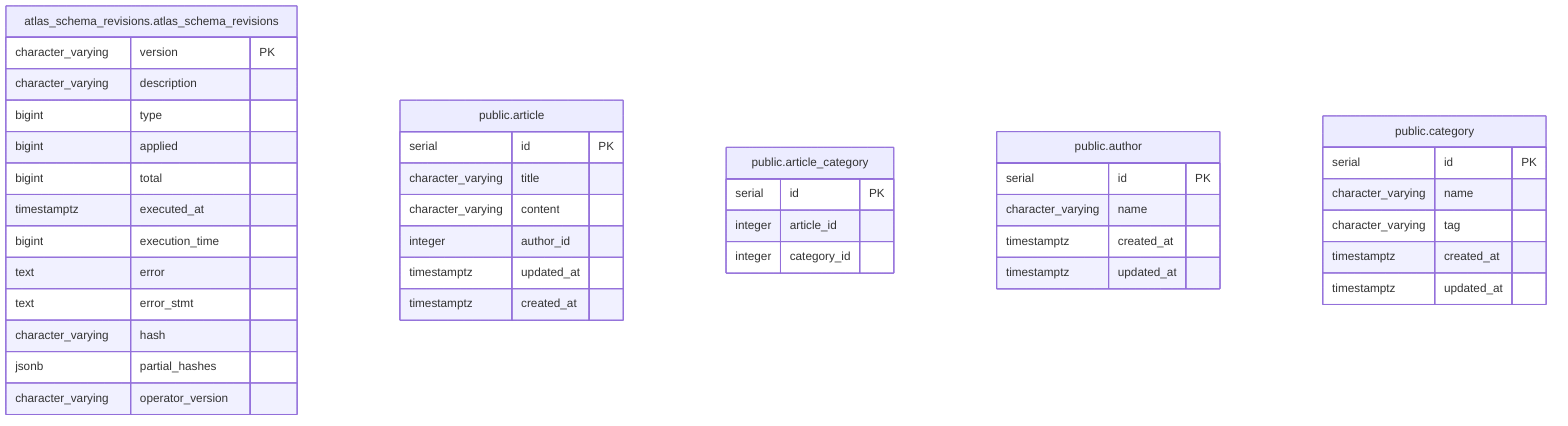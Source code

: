erDiagram
    atlas_schema_revisions_atlas_schema_revisions["atlas_schema_revisions.atlas_schema_revisions"] {
      character_varying version PK
      character_varying description
      bigint type
      bigint applied
      bigint total
      timestamptz executed_at
      bigint execution_time
      text error
      text error_stmt
      character_varying hash
      jsonb partial_hashes
      character_varying operator_version
    }
    public_article["public.article"] {
      serial id PK
      character_varying title
      character_varying content
      integer author_id
      timestamptz updated_at
      timestamptz created_at
    }
    public_article_category["public.article_category"] {
      serial id PK
      integer article_id
      integer category_id
    }
    public_author["public.author"] {
      serial id PK
      character_varying name
      timestamptz created_at
      timestamptz updated_at
    }
    public_category["public.category"] {
      serial id PK
      character_varying name
      character_varying tag
      timestamptz created_at
      timestamptz updated_at
    }
